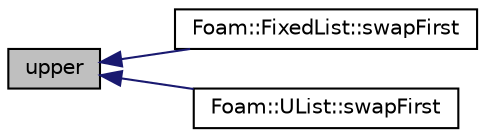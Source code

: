 digraph "upper"
{
  bgcolor="transparent";
  edge [fontname="Helvetica",fontsize="10",labelfontname="Helvetica",labelfontsize="10"];
  node [fontname="Helvetica",fontsize="10",shape=record];
  rankdir="LR";
  Node1 [label="upper",height=0.2,width=0.4,color="black", fillcolor="grey75", style="filled" fontcolor="black"];
  Node1 -> Node2 [dir="back",color="midnightblue",fontsize="10",style="solid",fontname="Helvetica"];
  Node2 [label="Foam::FixedList::swapFirst",height=0.2,width=0.4,color="black",URL="$classFoam_1_1FixedList.html#a339a5494b900839dc9006b2b2c01523a",tooltip="Swap element with the first element. "];
  Node1 -> Node3 [dir="back",color="midnightblue",fontsize="10",style="solid",fontname="Helvetica"];
  Node3 [label="Foam::UList::swapFirst",height=0.2,width=0.4,color="black",URL="$classFoam_1_1UList.html#a339a5494b900839dc9006b2b2c01523a",tooltip="Swap element with the first element. Fatal on an empty list. "];
}

